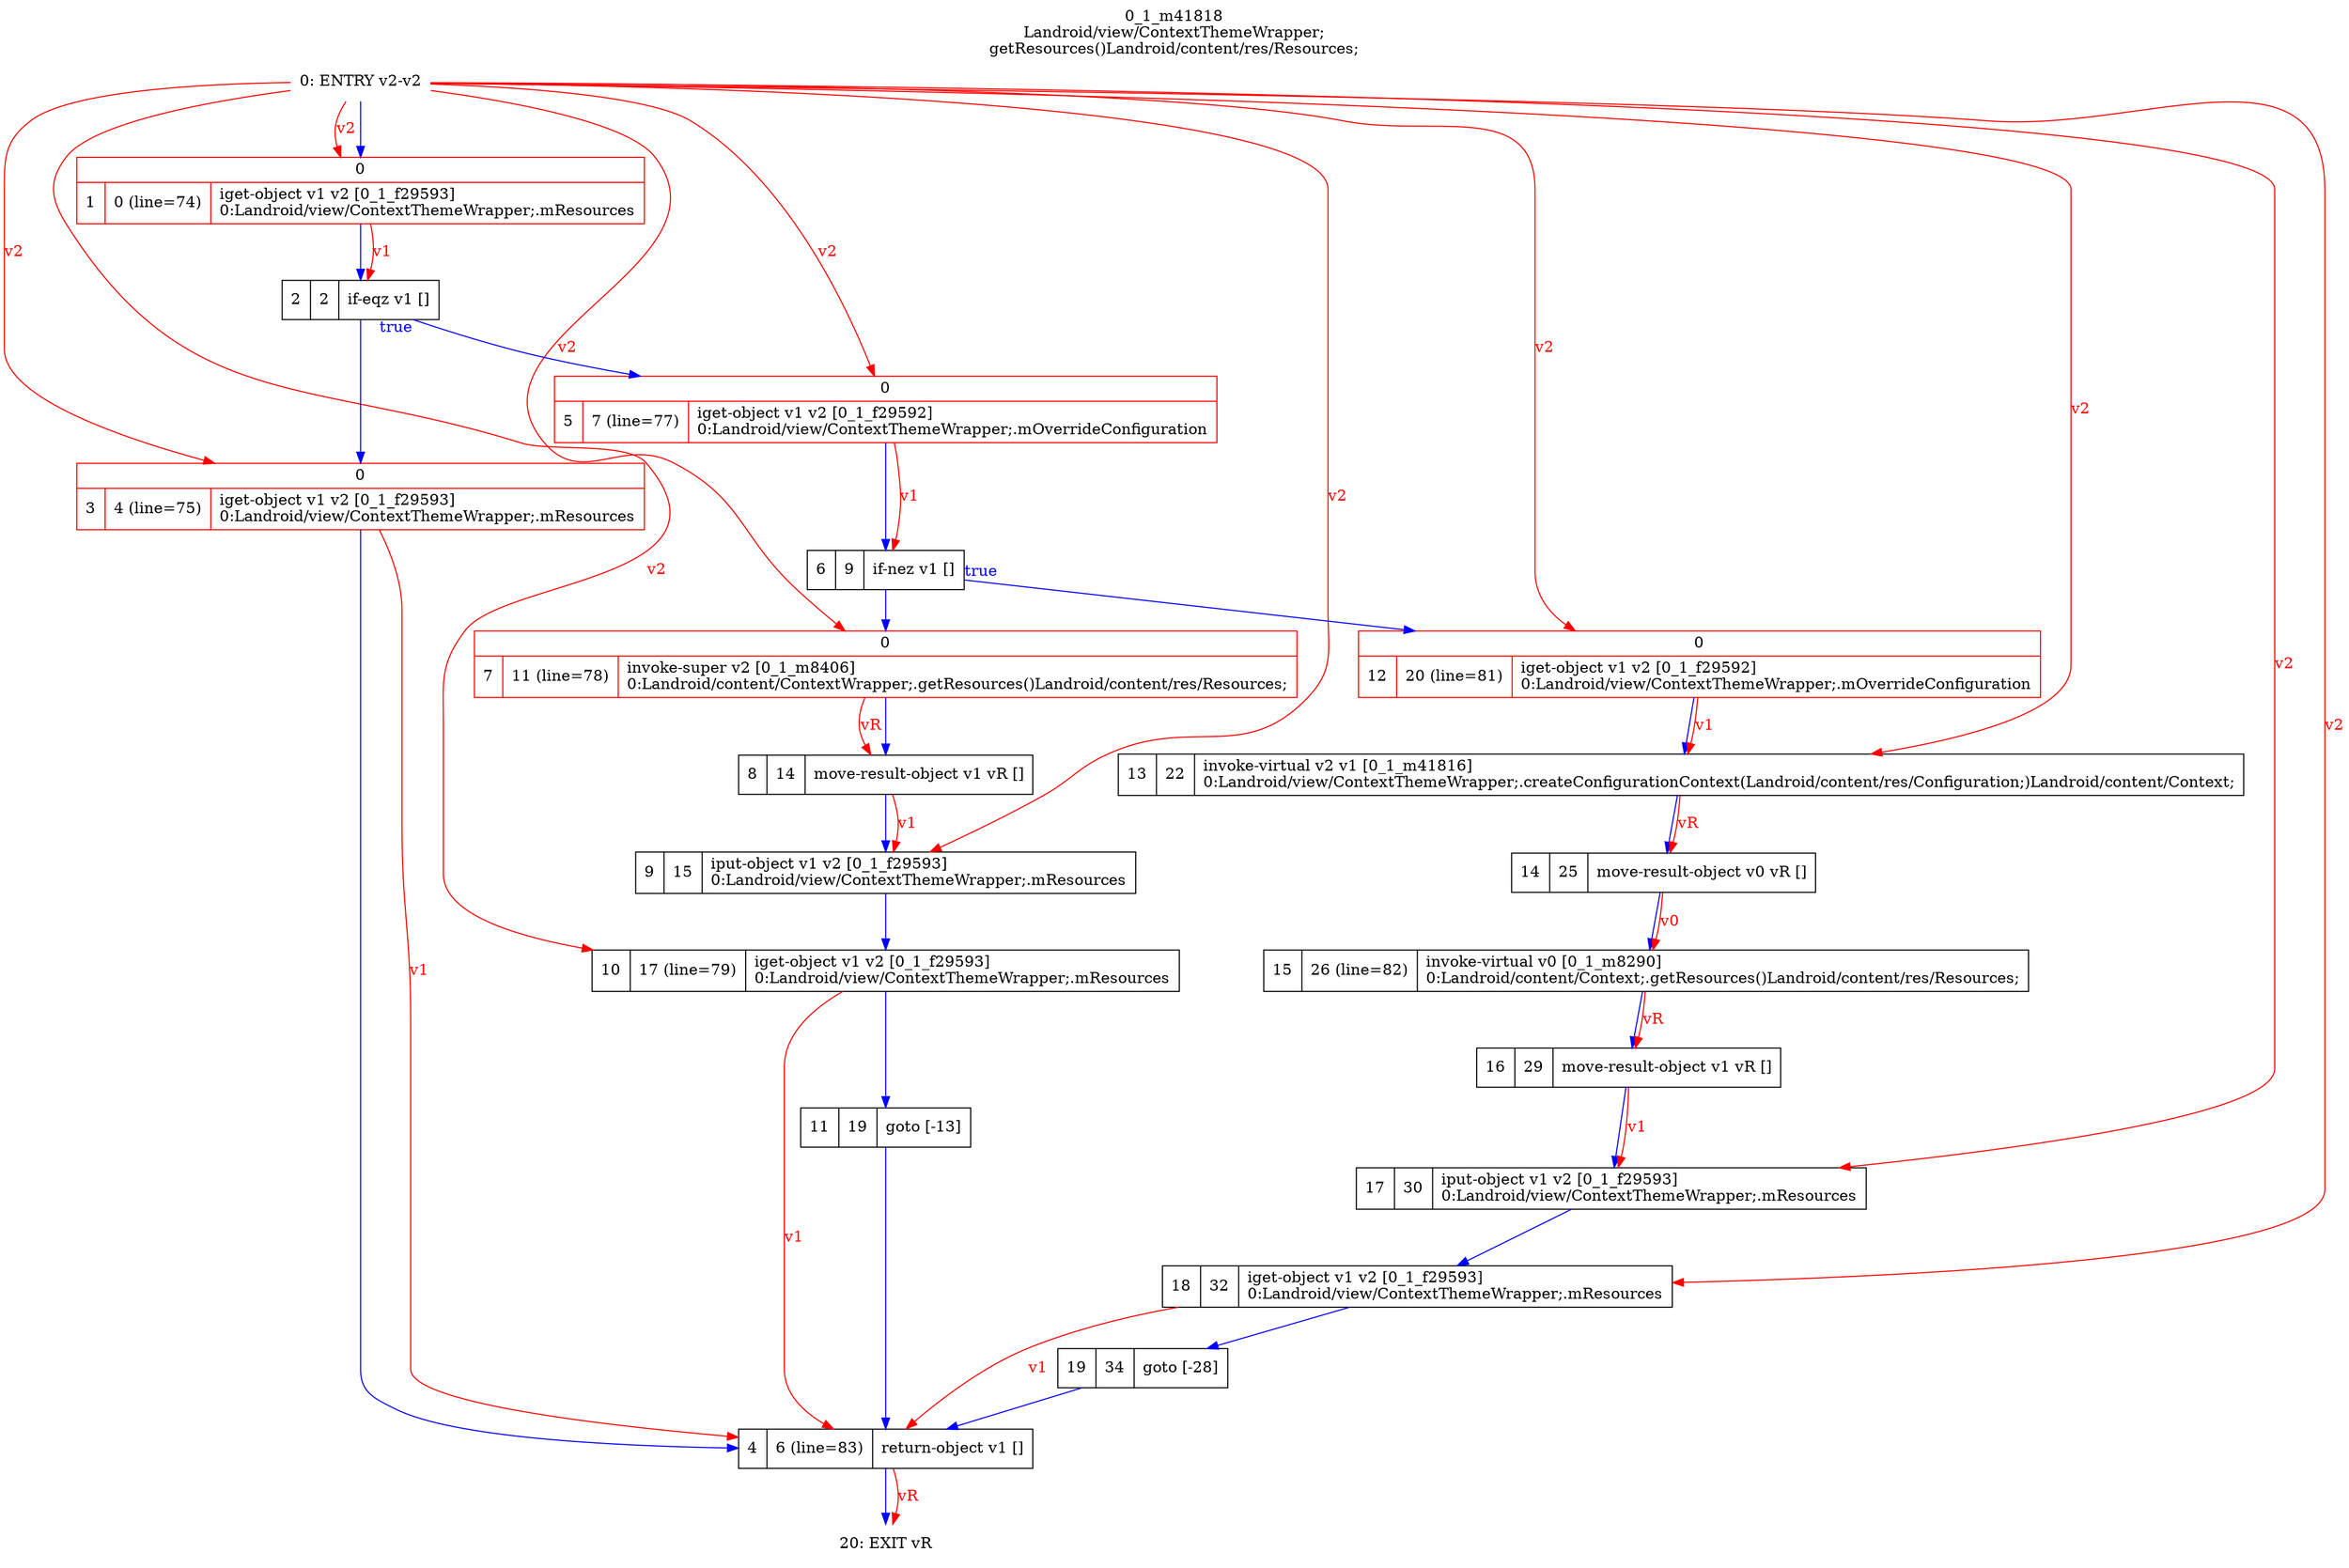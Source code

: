 digraph G {
rankdir=UD;
labelloc=t;
label="0_1_m41818\nLandroid/view/ContextThemeWrapper;
getResources()Landroid/content/res/Resources;";
0[label="0: ENTRY v2-v2",shape=plaintext];
1[label="{0|{1|0 (line=74)|iget-object v1 v2 [0_1_f29593]\l0:Landroid/view/ContextThemeWrapper;.mResources\l}}",shape=record, color=red];
2[label="2|2|if-eqz v1 []\l",shape=record];
3[label="{0|{3|4 (line=75)|iget-object v1 v2 [0_1_f29593]\l0:Landroid/view/ContextThemeWrapper;.mResources\l}}",shape=record, color=red];
4[label="4|6 (line=83)|return-object v1 []\l",shape=record];
5[label="{0|{5|7 (line=77)|iget-object v1 v2 [0_1_f29592]\l0:Landroid/view/ContextThemeWrapper;.mOverrideConfiguration\l}}",shape=record, color=red];
6[label="6|9|if-nez v1 []\l",shape=record];
7[label="{0|{7|11 (line=78)|invoke-super v2 [0_1_m8406]\l0:Landroid/content/ContextWrapper;.getResources()Landroid/content/res/Resources;\l}}",shape=record,URL="0_1_m8406.dot", color=red];
8[label="8|14|move-result-object v1 vR []\l",shape=record];
9[label="9|15|iput-object v1 v2 [0_1_f29593]\l0:Landroid/view/ContextThemeWrapper;.mResources\l",shape=record];
10[label="10|17 (line=79)|iget-object v1 v2 [0_1_f29593]\l0:Landroid/view/ContextThemeWrapper;.mResources\l",shape=record];
11[label="11|19|goto [-13]\l",shape=record];
12[label="{0|{12|20 (line=81)|iget-object v1 v2 [0_1_f29592]\l0:Landroid/view/ContextThemeWrapper;.mOverrideConfiguration\l}}",shape=record, color=red];
13[label="13|22|invoke-virtual v2 v1 [0_1_m41816]\l0:Landroid/view/ContextThemeWrapper;.createConfigurationContext(Landroid/content/res/Configuration;)Landroid/content/Context;\l",shape=record,URL="0_1_m41816.dot"];
14[label="14|25|move-result-object v0 vR []\l",shape=record];
15[label="15|26 (line=82)|invoke-virtual v0 [0_1_m8290]\l0:Landroid/content/Context;.getResources()Landroid/content/res/Resources;\l",shape=record,URL="0_1_m8290.dot"];
16[label="16|29|move-result-object v1 vR []\l",shape=record];
17[label="17|30|iput-object v1 v2 [0_1_f29593]\l0:Landroid/view/ContextThemeWrapper;.mResources\l",shape=record];
18[label="18|32|iget-object v1 v2 [0_1_f29593]\l0:Landroid/view/ContextThemeWrapper;.mResources\l",shape=record];
19[label="19|34|goto [-28]\l",shape=record];
20[label="20: EXIT vR",shape=plaintext];
0->1 [color=blue, fontcolor=blue,weight=100, taillabel=""];
1->2 [color=blue, fontcolor=blue,weight=100, taillabel=""];
2->5 [color=blue, fontcolor=blue,weight=10, taillabel="true"];
2->3 [color=blue, fontcolor=blue,weight=100, taillabel=""];
3->4 [color=blue, fontcolor=blue,weight=100, taillabel=""];
4->20 [color=blue, fontcolor=blue,weight=100, taillabel=""];
5->6 [color=blue, fontcolor=blue,weight=100, taillabel=""];
6->12 [color=blue, fontcolor=blue,weight=10, taillabel="true"];
6->7 [color=blue, fontcolor=blue,weight=100, taillabel=""];
7->8 [color=blue, fontcolor=blue,weight=100, taillabel=""];
8->9 [color=blue, fontcolor=blue,weight=100, taillabel=""];
9->10 [color=blue, fontcolor=blue,weight=100, taillabel=""];
10->11 [color=blue, fontcolor=blue,weight=100, taillabel=""];
11->4 [color=blue, fontcolor=blue,weight=100, taillabel=""];
12->13 [color=blue, fontcolor=blue,weight=100, taillabel=""];
13->14 [color=blue, fontcolor=blue,weight=100, taillabel=""];
14->15 [color=blue, fontcolor=blue,weight=100, taillabel=""];
15->16 [color=blue, fontcolor=blue,weight=100, taillabel=""];
16->17 [color=blue, fontcolor=blue,weight=100, taillabel=""];
17->18 [color=blue, fontcolor=blue,weight=100, taillabel=""];
18->19 [color=blue, fontcolor=blue,weight=100, taillabel=""];
19->4 [color=blue, fontcolor=blue,weight=100, taillabel=""];
0->1 [color=red, fontcolor=red, label="v2"];
1->2 [color=red, fontcolor=red, label="v1"];
0->3 [color=red, fontcolor=red, label="v2"];
3->4 [color=red, fontcolor=red, label="v1"];
10->4 [color=red, fontcolor=red, label="v1"];
18->4 [color=red, fontcolor=red, label="v1"];
0->5 [color=red, fontcolor=red, label="v2"];
5->6 [color=red, fontcolor=red, label="v1"];
0->7 [color=red, fontcolor=red, label="v2"];
7->8 [color=red, fontcolor=red, label="vR"];
0->9 [color=red, fontcolor=red, label="v2"];
8->9 [color=red, fontcolor=red, label="v1"];
0->10 [color=red, fontcolor=red, label="v2"];
0->12 [color=red, fontcolor=red, label="v2"];
0->13 [color=red, fontcolor=red, label="v2"];
12->13 [color=red, fontcolor=red, label="v1"];
13->14 [color=red, fontcolor=red, label="vR"];
14->15 [color=red, fontcolor=red, label="v0"];
15->16 [color=red, fontcolor=red, label="vR"];
0->17 [color=red, fontcolor=red, label="v2"];
16->17 [color=red, fontcolor=red, label="v1"];
0->18 [color=red, fontcolor=red, label="v2"];
4->20 [color=red, fontcolor=red, label="vR"];
}
